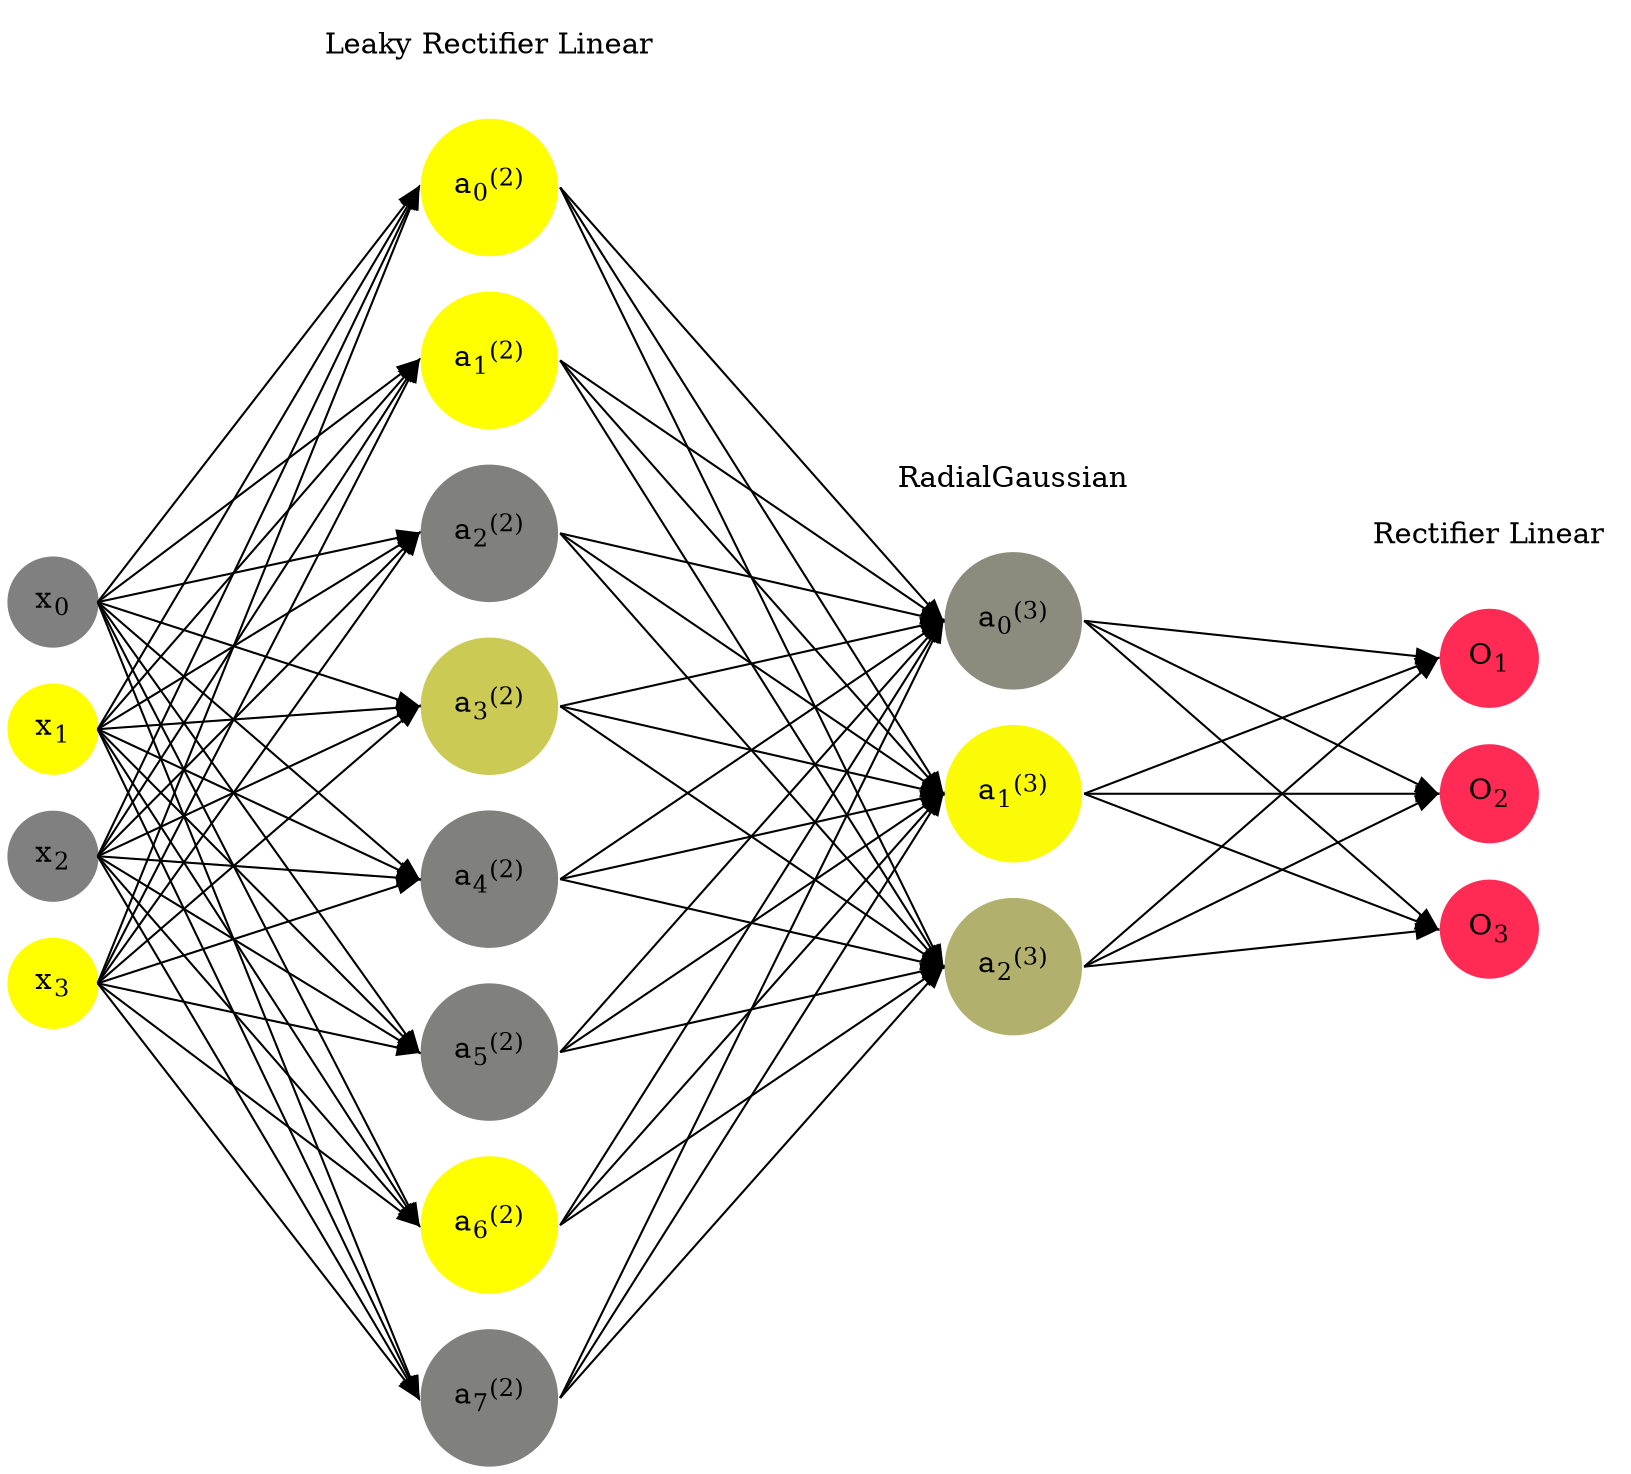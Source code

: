 digraph G {
	rankdir = LR;
	splines=false;
	edge[style=invis];
	ranksep= 1.4;
	{
	node [shape=circle, color="0.1667, 0.0, 0.5", style=filled, fillcolor="0.1667, 0.0, 0.5"];
	x0 [label=<x<sub>0</sub>>];
	}
	{
	node [shape=circle, color="0.1667, 1.0, 1.0", style=filled, fillcolor="0.1667, 1.0, 1.0"];
	x1 [label=<x<sub>1</sub>>];
	}
	{
	node [shape=circle, color="0.1667, 0.0, 0.5", style=filled, fillcolor="0.1667, 0.0, 0.5"];
	x2 [label=<x<sub>2</sub>>];
	}
	{
	node [shape=circle, color="0.1667, 1.0, 1.0", style=filled, fillcolor="0.1667, 1.0, 1.0"];
	x3 [label=<x<sub>3</sub>>];
	}
	{
	node [shape=circle, color="0.1667, 1.036529, 1.018265", style=filled, fillcolor="0.1667, 1.036529, 1.018265"];
	a02 [label=<a<sub>0</sub><sup>(2)</sup>>];
	}
	{
	node [shape=circle, color="0.1667, 2.300056, 1.650028", style=filled, fillcolor="0.1667, 2.300056, 1.650028"];
	a12 [label=<a<sub>1</sub><sup>(2)</sup>>];
	}
	{
	node [shape=circle, color="0.1667, 0.000618, 0.500309", style=filled, fillcolor="0.1667, 0.000618, 0.500309"];
	a22 [label=<a<sub>2</sub><sup>(2)</sup>>];
	}
	{
	node [shape=circle, color="0.1667, 0.582933, 0.791466", style=filled, fillcolor="0.1667, 0.582933, 0.791466"];
	a32 [label=<a<sub>3</sub><sup>(2)</sup>>];
	}
	{
	node [shape=circle, color="0.1667, 0.001474, 0.500737", style=filled, fillcolor="0.1667, 0.001474, 0.500737"];
	a42 [label=<a<sub>4</sub><sup>(2)</sup>>];
	}
	{
	node [shape=circle, color="0.1667, 0.001256, 0.500628", style=filled, fillcolor="0.1667, 0.001256, 0.500628"];
	a52 [label=<a<sub>5</sub><sup>(2)</sup>>];
	}
	{
	node [shape=circle, color="0.1667, 1.490127, 1.245063", style=filled, fillcolor="0.1667, 1.490127, 1.245063"];
	a62 [label=<a<sub>6</sub><sup>(2)</sup>>];
	}
	{
	node [shape=circle, color="0.1667, 0.000648, 0.500324", style=filled, fillcolor="0.1667, 0.000648, 0.500324"];
	a72 [label=<a<sub>7</sub><sup>(2)</sup>>];
	}
	{
	node [shape=circle, color="0.1667, 0.100968, 0.550484", style=filled, fillcolor="0.1667, 0.100968, 0.550484"];
	a03 [label=<a<sub>0</sub><sup>(3)</sup>>];
	}
	{
	node [shape=circle, color="0.1667, 0.967574, 0.983787", style=filled, fillcolor="0.1667, 0.967574, 0.983787"];
	a13 [label=<a<sub>1</sub><sup>(3)</sup>>];
	}
	{
	node [shape=circle, color="0.1667, 0.384819, 0.692410", style=filled, fillcolor="0.1667, 0.384819, 0.692410"];
	a23 [label=<a<sub>2</sub><sup>(3)</sup>>];
	}
	{
	node [shape=circle, color="0.9667, 0.83, 1.0", style=filled, fillcolor="0.9667, 0.83, 1.0"];
	O1 [label=<O<sub>1</sub>>];
	}
	{
	node [shape=circle, color="0.9667, 0.83, 1.0", style=filled, fillcolor="0.9667, 0.83, 1.0"];
	O2 [label=<O<sub>2</sub>>];
	}
	{
	node [shape=circle, color="0.9667, 0.83, 1.0", style=filled, fillcolor="0.9667, 0.83, 1.0"];
	O3 [label=<O<sub>3</sub>>];
	}
	{
	rank=same;
	x0->x1->x2->x3;
	}
	{
	rank=same;
	a02->a12->a22->a32->a42->a52->a62->a72;
	}
	{
	rank=same;
	a03->a13->a23;
	}
	{
	rank=same;
	O1->O2->O3;
	}
	l1 [shape=plaintext,label="Leaky Rectifier Linear"];
	l1->a02;
	{rank=same; l1;a02};
	l2 [shape=plaintext,label="RadialGaussian"];
	l2->a03;
	{rank=same; l2;a03};
	l3 [shape=plaintext,label="Rectifier Linear"];
	l3->O1;
	{rank=same; l3;O1};
edge[style=solid, tailport=e, headport=w];
	{x0;x1;x2;x3} -> {a02;a12;a22;a32;a42;a52;a62;a72};
	{a02;a12;a22;a32;a42;a52;a62;a72} -> {a03;a13;a23};
	{a03;a13;a23} -> {O1,O2,O3};
}